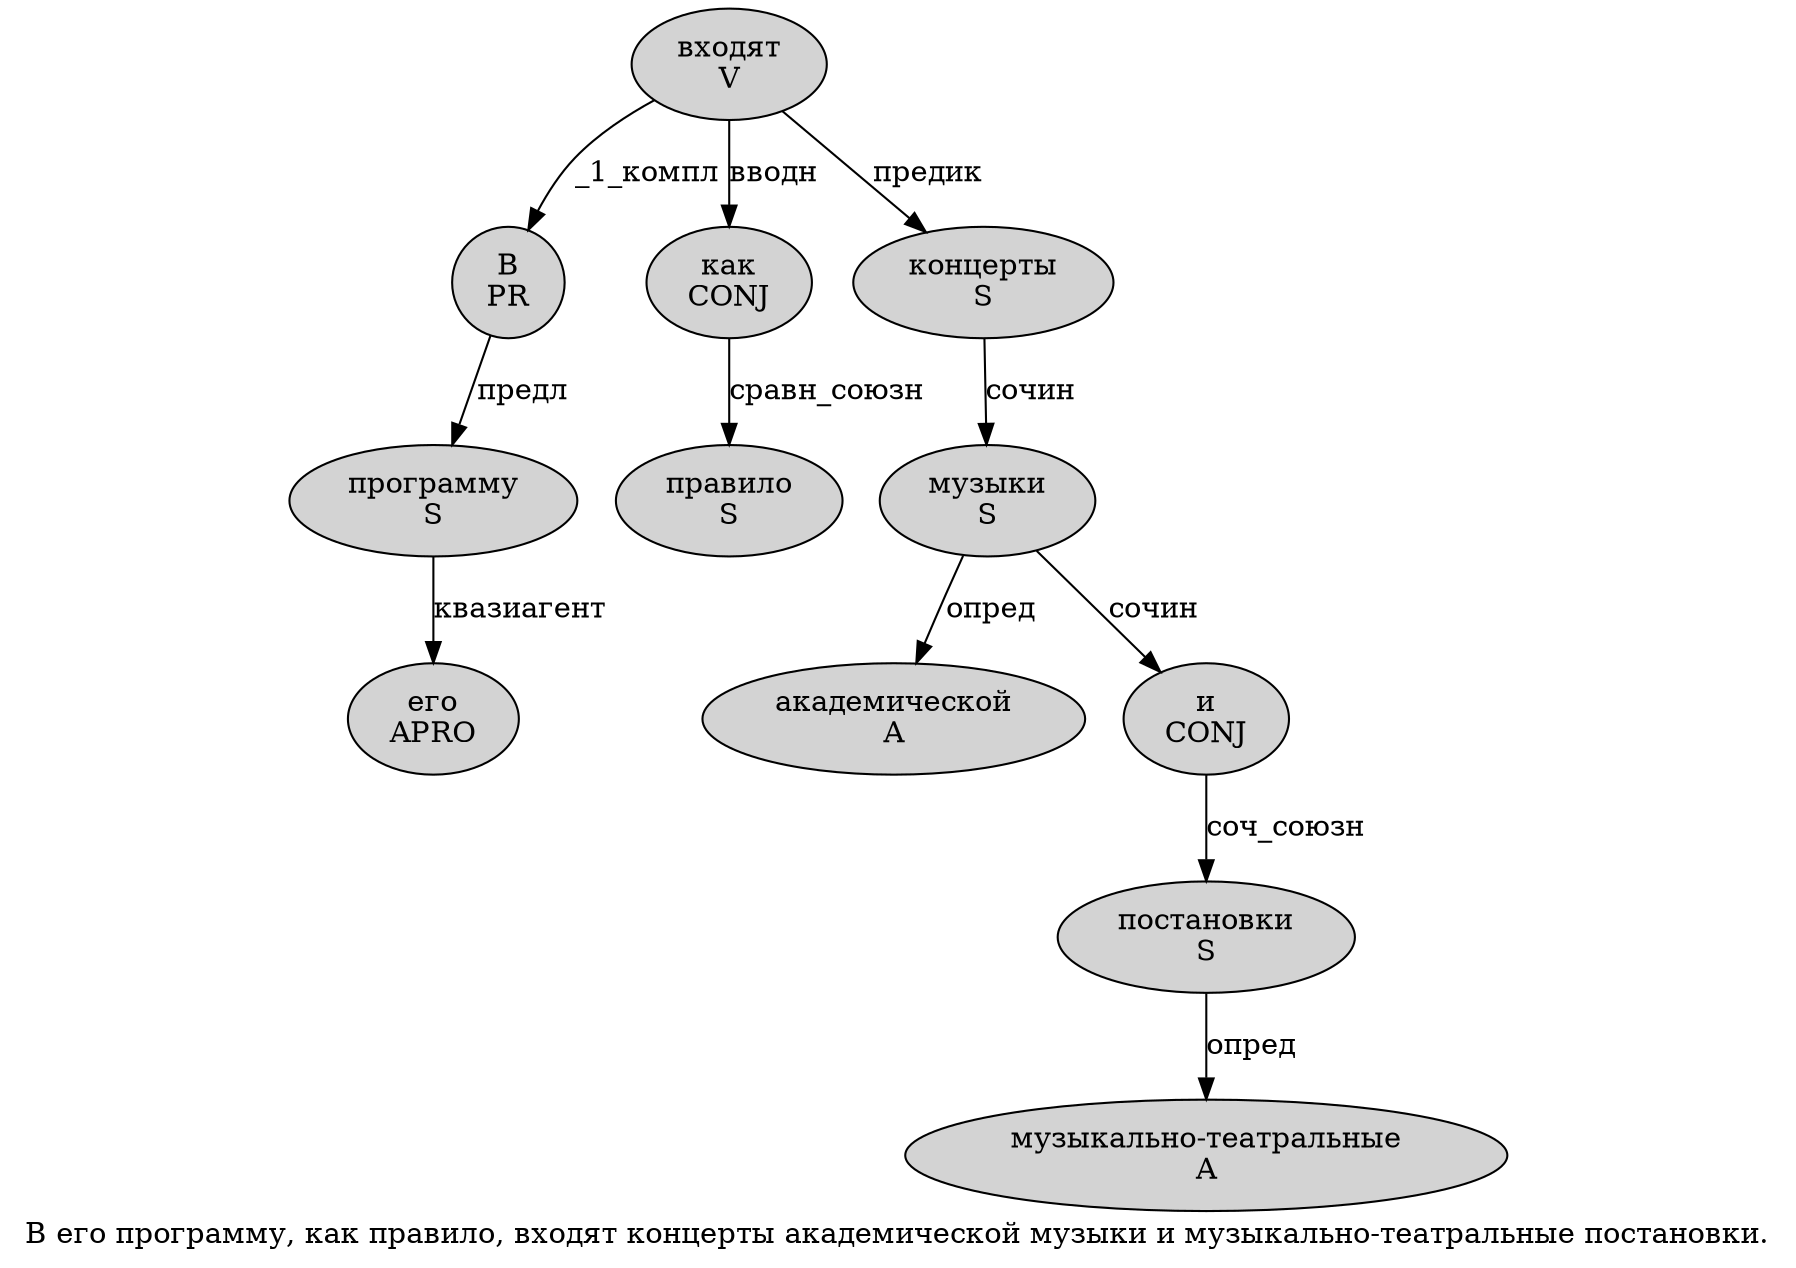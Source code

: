 digraph SENTENCE_896 {
	graph [label="В его программу, как правило, входят концерты академической музыки и музыкально-театральные постановки."]
	node [style=filled]
		0 [label="В
PR" color="" fillcolor=lightgray penwidth=1 shape=ellipse]
		1 [label="его
APRO" color="" fillcolor=lightgray penwidth=1 shape=ellipse]
		2 [label="программу
S" color="" fillcolor=lightgray penwidth=1 shape=ellipse]
		4 [label="как
CONJ" color="" fillcolor=lightgray penwidth=1 shape=ellipse]
		5 [label="правило
S" color="" fillcolor=lightgray penwidth=1 shape=ellipse]
		7 [label="входят
V" color="" fillcolor=lightgray penwidth=1 shape=ellipse]
		8 [label="концерты
S" color="" fillcolor=lightgray penwidth=1 shape=ellipse]
		9 [label="академической
A" color="" fillcolor=lightgray penwidth=1 shape=ellipse]
		10 [label="музыки
S" color="" fillcolor=lightgray penwidth=1 shape=ellipse]
		11 [label="и
CONJ" color="" fillcolor=lightgray penwidth=1 shape=ellipse]
		12 [label="музыкально-театральные
A" color="" fillcolor=lightgray penwidth=1 shape=ellipse]
		13 [label="постановки
S" color="" fillcolor=lightgray penwidth=1 shape=ellipse]
			0 -> 2 [label="предл"]
			11 -> 13 [label="соч_союзн"]
			8 -> 10 [label="сочин"]
			4 -> 5 [label="сравн_союзн"]
			10 -> 9 [label="опред"]
			10 -> 11 [label="сочин"]
			2 -> 1 [label="квазиагент"]
			7 -> 0 [label="_1_компл"]
			7 -> 4 [label="вводн"]
			7 -> 8 [label="предик"]
			13 -> 12 [label="опред"]
}